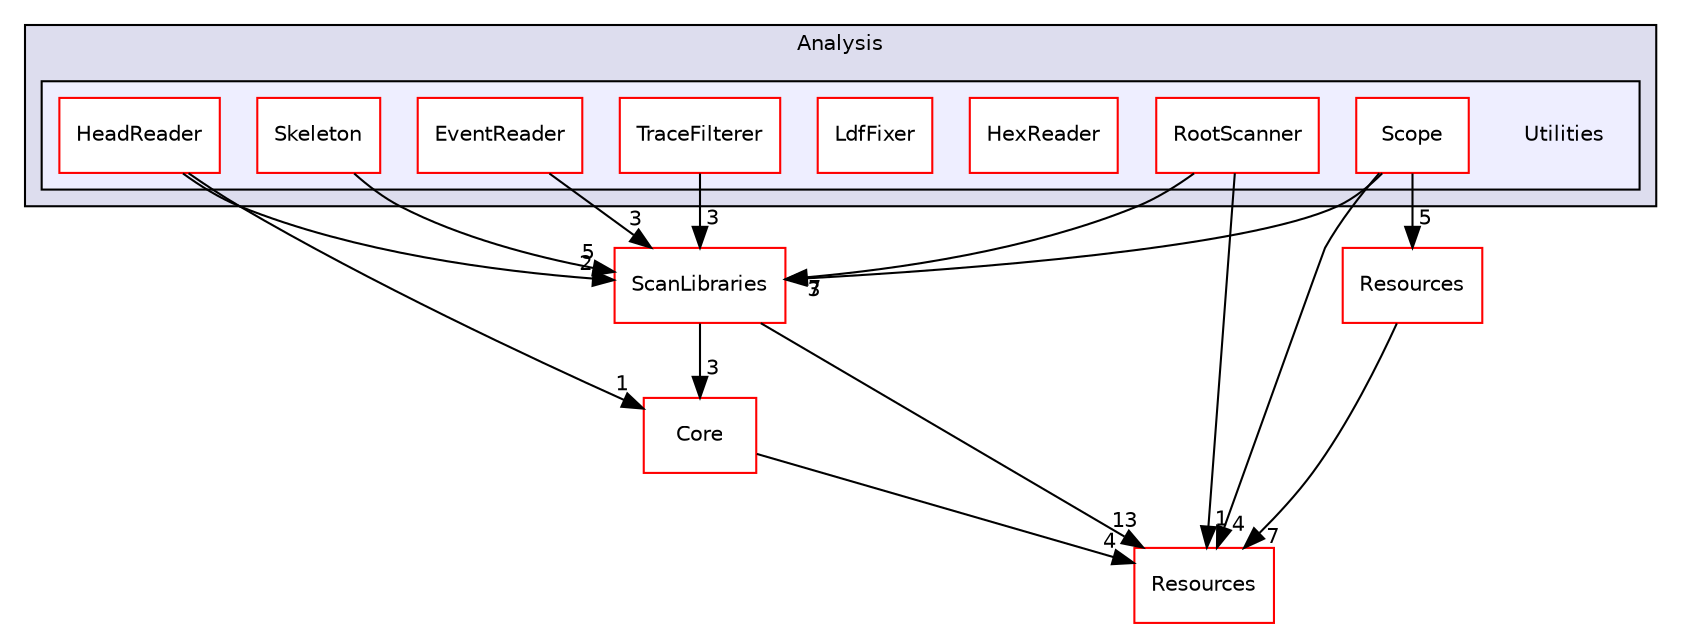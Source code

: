 digraph "Utilities" {
  compound=true
  node [ fontsize="10", fontname="Helvetica"];
  edge [ labelfontsize="10", labelfontname="Helvetica"];
  subgraph clusterdir_19b17cb436010079e3d017a29cb7858f {
    graph [ bgcolor="#ddddee", pencolor="black", label="Analysis" fontname="Helvetica", fontsize="10", URL="dir_19b17cb436010079e3d017a29cb7858f.html"]
  subgraph clusterdir_c62fe72d7cbcd0ce95a071ffa5768026 {
    graph [ bgcolor="#eeeeff", pencolor="black", label="" URL="dir_c62fe72d7cbcd0ce95a071ffa5768026.html"];
    dir_c62fe72d7cbcd0ce95a071ffa5768026 [shape=plaintext label="Utilities"];
    dir_eb57aca699f3d75d611eb49f58a90913 [shape=box label="EventReader" color="red" fillcolor="white" style="filled" URL="dir_eb57aca699f3d75d611eb49f58a90913.html"];
    dir_ff67438094587cb15a475f760f0aae43 [shape=box label="HeadReader" color="red" fillcolor="white" style="filled" URL="dir_ff67438094587cb15a475f760f0aae43.html"];
    dir_4d051f178640c1e76124770d0b7ae5c4 [shape=box label="HexReader" color="red" fillcolor="white" style="filled" URL="dir_4d051f178640c1e76124770d0b7ae5c4.html"];
    dir_6410c2a2c980e6029b67f04242fe26f9 [shape=box label="LdfFixer" color="red" fillcolor="white" style="filled" URL="dir_6410c2a2c980e6029b67f04242fe26f9.html"];
    dir_0f312e2cb1c922b64af22ff43693b465 [shape=box label="RootScanner" color="red" fillcolor="white" style="filled" URL="dir_0f312e2cb1c922b64af22ff43693b465.html"];
    dir_3574536a33b7aaf17d8ca0af99a93f20 [shape=box label="Scope" color="red" fillcolor="white" style="filled" URL="dir_3574536a33b7aaf17d8ca0af99a93f20.html"];
    dir_c2c7618ebe6a7047d6ff326500cfc9a2 [shape=box label="Skeleton" color="red" fillcolor="white" style="filled" URL="dir_c2c7618ebe6a7047d6ff326500cfc9a2.html"];
    dir_2c86b8bc800eebef74efdca38d8c8546 [shape=box label="TraceFilterer" color="red" fillcolor="white" style="filled" URL="dir_2c86b8bc800eebef74efdca38d8c8546.html"];
  }
  }
  dir_d1f3dbe10f157d97e145494b8a91d73e [shape=box label="ScanLibraries" fillcolor="white" style="filled" color="red" URL="dir_d1f3dbe10f157d97e145494b8a91d73e.html"];
  dir_c6310732a22f63c0c2fc5595561e68f1 [shape=box label="Core" fillcolor="white" style="filled" color="red" URL="dir_c6310732a22f63c0c2fc5595561e68f1.html"];
  dir_bde32bf976401edbce144c1ca78437b0 [shape=box label="Resources" fillcolor="white" style="filled" color="red" URL="dir_bde32bf976401edbce144c1ca78437b0.html"];
  dir_5d7c6f6db18e60e39633f445f8be697c [shape=box label="Resources" fillcolor="white" style="filled" color="red" URL="dir_5d7c6f6db18e60e39633f445f8be697c.html"];
  dir_c2c7618ebe6a7047d6ff326500cfc9a2->dir_d1f3dbe10f157d97e145494b8a91d73e [headlabel="5", labeldistance=1.5 headhref="dir_000069_000060.html"];
  dir_3574536a33b7aaf17d8ca0af99a93f20->dir_d1f3dbe10f157d97e145494b8a91d73e [headlabel="3", labeldistance=1.5 headhref="dir_000063_000060.html"];
  dir_3574536a33b7aaf17d8ca0af99a93f20->dir_bde32bf976401edbce144c1ca78437b0 [headlabel="4", labeldistance=1.5 headhref="dir_000063_000019.html"];
  dir_3574536a33b7aaf17d8ca0af99a93f20->dir_5d7c6f6db18e60e39633f445f8be697c [headlabel="5", labeldistance=1.5 headhref="dir_000063_000017.html"];
  dir_ff67438094587cb15a475f760f0aae43->dir_d1f3dbe10f157d97e145494b8a91d73e [headlabel="2", labeldistance=1.5 headhref="dir_000040_000060.html"];
  dir_ff67438094587cb15a475f760f0aae43->dir_c6310732a22f63c0c2fc5595561e68f1 [headlabel="1", labeldistance=1.5 headhref="dir_000040_000022.html"];
  dir_d1f3dbe10f157d97e145494b8a91d73e->dir_c6310732a22f63c0c2fc5595561e68f1 [headlabel="3", labeldistance=1.5 headhref="dir_000060_000022.html"];
  dir_d1f3dbe10f157d97e145494b8a91d73e->dir_bde32bf976401edbce144c1ca78437b0 [headlabel="13", labeldistance=1.5 headhref="dir_000060_000019.html"];
  dir_c6310732a22f63c0c2fc5595561e68f1->dir_bde32bf976401edbce144c1ca78437b0 [headlabel="4", labeldistance=1.5 headhref="dir_000022_000019.html"];
  dir_eb57aca699f3d75d611eb49f58a90913->dir_d1f3dbe10f157d97e145494b8a91d73e [headlabel="3", labeldistance=1.5 headhref="dir_000032_000060.html"];
  dir_0f312e2cb1c922b64af22ff43693b465->dir_d1f3dbe10f157d97e145494b8a91d73e [headlabel="7", labeldistance=1.5 headhref="dir_000045_000060.html"];
  dir_0f312e2cb1c922b64af22ff43693b465->dir_bde32bf976401edbce144c1ca78437b0 [headlabel="1", labeldistance=1.5 headhref="dir_000045_000019.html"];
  dir_5d7c6f6db18e60e39633f445f8be697c->dir_bde32bf976401edbce144c1ca78437b0 [headlabel="7", labeldistance=1.5 headhref="dir_000017_000019.html"];
  dir_2c86b8bc800eebef74efdca38d8c8546->dir_d1f3dbe10f157d97e145494b8a91d73e [headlabel="3", labeldistance=1.5 headhref="dir_000035_000060.html"];
}
